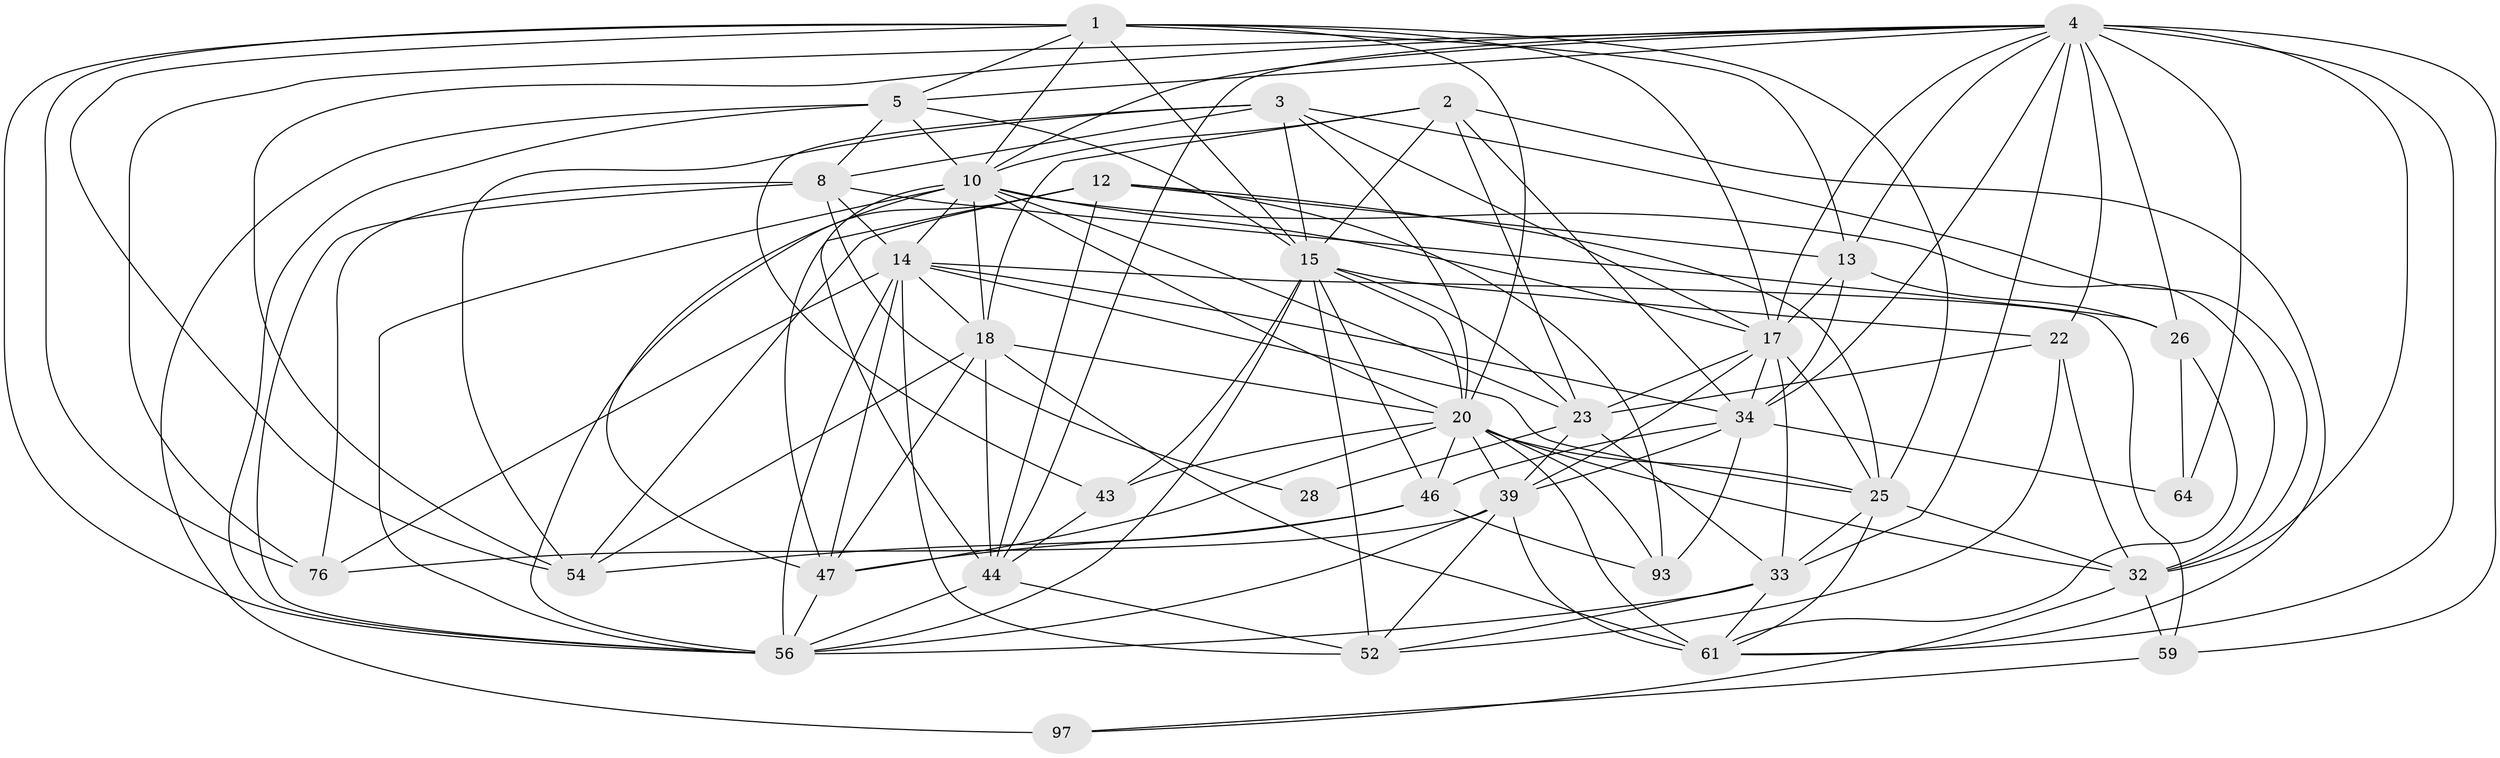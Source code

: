 // original degree distribution, {4: 1.0}
// Generated by graph-tools (version 1.1) at 2025/20/03/04/25 18:20:30]
// undirected, 36 vertices, 132 edges
graph export_dot {
graph [start="1"]
  node [color=gray90,style=filled];
  1 [super="+9"];
  2 [super="+98"];
  3 [super="+7+74"];
  4 [super="+11+45+88"];
  5 [super="+6"];
  8 [super="+96+49+115+87"];
  10 [super="+27"];
  12 [super="+84+24"];
  13 [super="+75"];
  14 [super="+60+41+21"];
  15 [super="+63+83+16"];
  17 [super="+35+70"];
  18 [super="+73"];
  20 [super="+69+112+50+72"];
  22 [super="+58"];
  23 [super="+66"];
  25 [super="+109+30+51"];
  26 [super="+57"];
  28;
  32 [super="+110+104"];
  33 [super="+68+94"];
  34 [super="+37+48"];
  39 [super="+42+95+62"];
  43;
  44 [super="+55+78"];
  46 [super="+107"];
  47 [super="+82+99"];
  52 [super="+79"];
  54 [super="+77"];
  56 [super="+67+89+65"];
  59;
  61 [super="+80+85"];
  64;
  76 [super="+86"];
  93;
  97;
  1 -- 20;
  1 -- 56;
  1 -- 5;
  1 -- 10;
  1 -- 76;
  1 -- 13;
  1 -- 15;
  1 -- 17;
  1 -- 54;
  1 -- 25;
  2 -- 15;
  2 -- 23;
  2 -- 34;
  2 -- 18;
  2 -- 10;
  2 -- 61;
  3 -- 54;
  3 -- 43;
  3 -- 15;
  3 -- 8 [weight=2];
  3 -- 17;
  3 -- 20;
  3 -- 32;
  4 -- 54;
  4 -- 64 [weight=2];
  4 -- 33 [weight=2];
  4 -- 34;
  4 -- 76;
  4 -- 26 [weight=2];
  4 -- 59;
  4 -- 17;
  4 -- 22;
  4 -- 32;
  4 -- 10;
  4 -- 13;
  4 -- 5;
  4 -- 44;
  4 -- 61;
  5 -- 97 [weight=2];
  5 -- 8;
  5 -- 10;
  5 -- 56;
  5 -- 15;
  8 -- 28 [weight=3];
  8 -- 76;
  8 -- 56;
  8 -- 26;
  8 -- 14;
  10 -- 44 [weight=2];
  10 -- 32;
  10 -- 14;
  10 -- 17;
  10 -- 18;
  10 -- 20;
  10 -- 23;
  10 -- 56;
  10 -- 47;
  12 -- 44;
  12 -- 25 [weight=2];
  12 -- 13;
  12 -- 93;
  12 -- 54;
  12 -- 56;
  12 -- 47;
  13 -- 26;
  13 -- 34;
  13 -- 17;
  14 -- 59;
  14 -- 18;
  14 -- 76 [weight=2];
  14 -- 34;
  14 -- 56;
  14 -- 47;
  14 -- 25;
  14 -- 52 [weight=2];
  15 -- 52 [weight=2];
  15 -- 56;
  15 -- 23;
  15 -- 20 [weight=2];
  15 -- 22 [weight=2];
  15 -- 43;
  15 -- 46;
  17 -- 34 [weight=2];
  17 -- 25 [weight=4];
  17 -- 39;
  17 -- 23;
  17 -- 33;
  18 -- 20;
  18 -- 54;
  18 -- 61;
  18 -- 44;
  18 -- 47;
  20 -- 25;
  20 -- 46;
  20 -- 39;
  20 -- 93;
  20 -- 43;
  20 -- 61;
  20 -- 47;
  20 -- 32;
  22 -- 32;
  22 -- 52;
  22 -- 23;
  23 -- 28;
  23 -- 39;
  23 -- 33;
  25 -- 33;
  25 -- 32;
  25 -- 61;
  26 -- 64;
  26 -- 61;
  32 -- 59;
  32 -- 97;
  33 -- 56;
  33 -- 52;
  33 -- 61;
  34 -- 64;
  34 -- 39;
  34 -- 46;
  34 -- 93;
  39 -- 76;
  39 -- 61 [weight=3];
  39 -- 56;
  39 -- 52;
  43 -- 44;
  44 -- 56;
  44 -- 52;
  46 -- 93;
  46 -- 47;
  46 -- 54;
  47 -- 56 [weight=2];
  59 -- 97;
}
